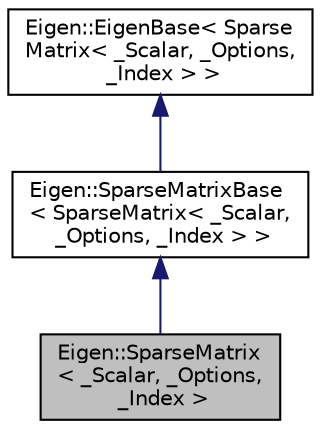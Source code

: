 digraph "Eigen::SparseMatrix&lt; _Scalar, _Options, _Index &gt;"
{
  edge [fontname="Helvetica",fontsize="10",labelfontname="Helvetica",labelfontsize="10"];
  node [fontname="Helvetica",fontsize="10",shape=record];
  Node1 [label="Eigen::SparseMatrix\l\< _Scalar, _Options,\l _Index \>",height=0.2,width=0.4,color="black", fillcolor="grey75", style="filled" fontcolor="black"];
  Node2 -> Node1 [dir="back",color="midnightblue",fontsize="10",style="solid",fontname="Helvetica"];
  Node2 [label="Eigen::SparseMatrixBase\l\< SparseMatrix\< _Scalar,\l _Options, _Index \> \>",height=0.2,width=0.4,color="black", fillcolor="white", style="filled",URL="$classEigen_1_1SparseMatrixBase.html"];
  Node3 -> Node2 [dir="back",color="midnightblue",fontsize="10",style="solid",fontname="Helvetica"];
  Node3 [label="Eigen::EigenBase\< Sparse\lMatrix\< _Scalar, _Options,\l _Index \> \>",height=0.2,width=0.4,color="black", fillcolor="white", style="filled",URL="$structEigen_1_1EigenBase.html"];
}
